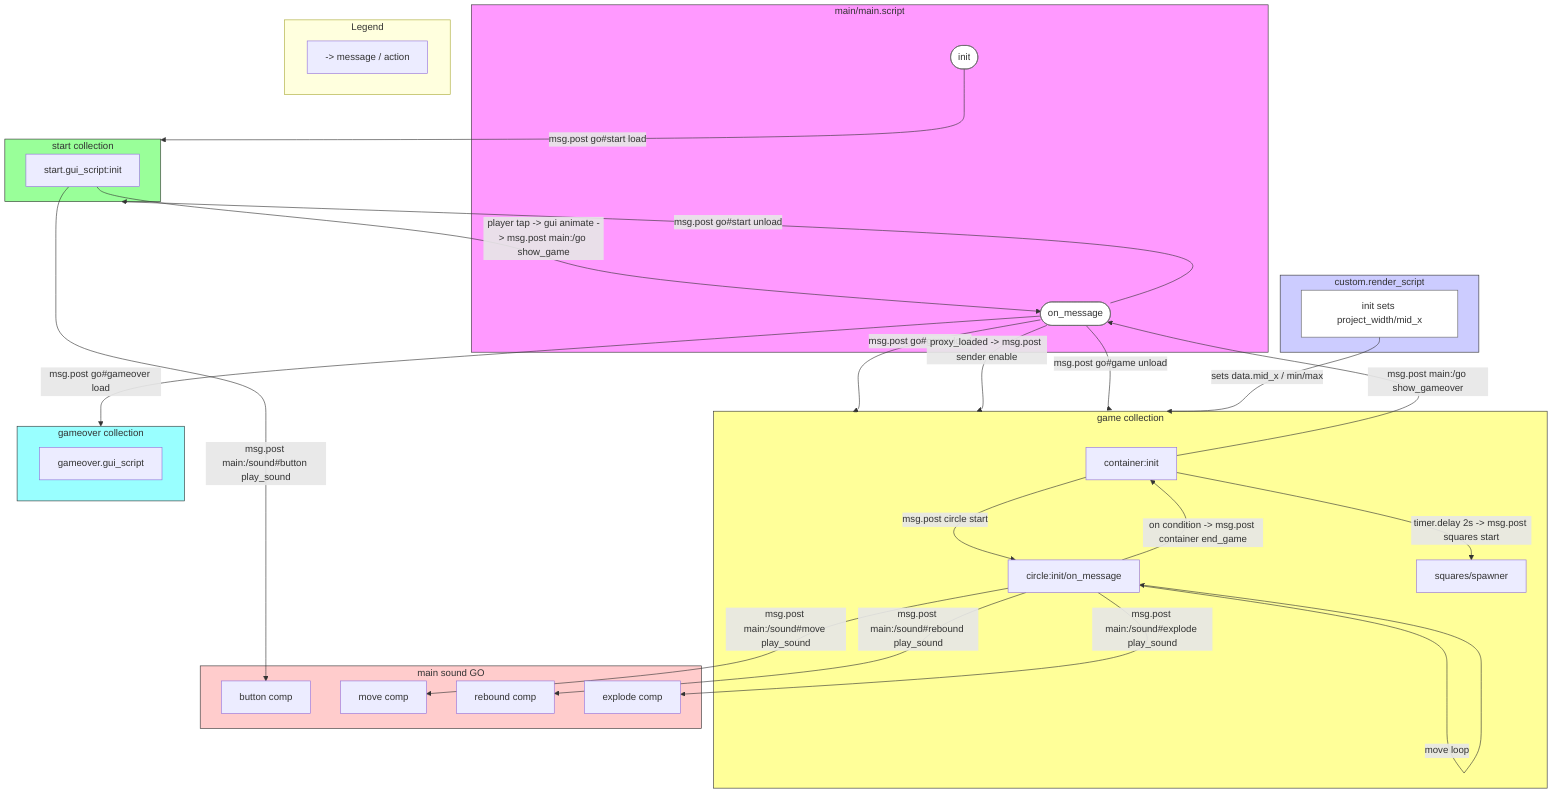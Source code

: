flowchart TD
  subgraph MAIN [main/main.script]
    M_INIT([init])
    M_ONMSG([on_message])
  end

  subgraph START [start collection]
    START_GUI[start.gui_script:init]
  end

  subgraph GAME [game collection]
    CONTAINER[container:init]
    CIRCLE[circle:init/on_message]
    SQUARES[squares/spawner]
  end

  subgraph GAMEOVER [gameover collection]
    GO_GUI[gameover.gui_script]
  end

  subgraph RENDER [custom.render_script]
    R_INIT[init sets project_width/mid_x]
  end

  subgraph SOUND [main sound GO]
    S_BUTTON[button comp]
    S_MOVE[move comp]
    S_REBOUND[rebound comp]
    S_EXPLODE[explode comp]
  end

  %% Start sequence
  M_INIT -->|msg.post go#start load| START
  START_GUI -->|player tap -> gui animate -> msg.post main:/go show_game| M_ONMSG

  %% Main handles show_game -> unload start, load game
  M_ONMSG -->|msg.post go#start unload| START
  M_ONMSG -->|msg.post go#game load| GAME

  %% After game loaded, main handles proxy_loaded -> msg.post(sender,'enable')
  M_ONMSG -->|proxy_loaded -> msg.post sender enable| GAME

  %% Container starts circle & squares
  CONTAINER -->|msg.post circle start| CIRCLE
  CONTAINER -->|timer.delay 2s -> msg.post squares start| SQUARES

  %% Circle behavior: move loop and sounds, can end game
  CIRCLE -->|move loop| CIRCLE
  CIRCLE -->|msg.post main:/sound#rebound play_sound| S_REBOUND
  CIRCLE -->|on condition -> msg.post container end_game| CONTAINER
  CIRCLE -->|msg.post main:/sound#move play_sound| S_MOVE
  CIRCLE -->|msg.post main:/sound#explode play_sound| S_EXPLODE

  %% Container end game -> ask main to show gameover
  CONTAINER -->|msg.post main:/go show_gameover| M_ONMSG
  M_ONMSG -->|msg.post go#game unload| GAME
  M_ONMSG -->|msg.post go#gameover load| GAMEOVER

  %% Start GUI also plays button sound
  START_GUI -->|msg.post main:/sound#button play_sound| S_BUTTON

  %% Render sets data.mid_x and projection used by circle scripts
  R_INIT -->|sets data.mid_x / min/max| GAME

  style MAIN fill:#f9f,stroke:#333,stroke-width:1px
  style START fill:#9f9,stroke:#333
  style GAME fill:#ff9,stroke:#333
  style GAMEOVER fill:#9ff,stroke:#333
  style SOUND fill:#fcc,stroke:#333
  style RENDER fill:#ccf,stroke:#333

  classDef comp fill:#fff,stroke:#666
  class M_INIT,M_ONMSG,R_INIT comp

  %% Legend
  subgraph LEGEND[Legend]
    L1[-> message / action]
  end